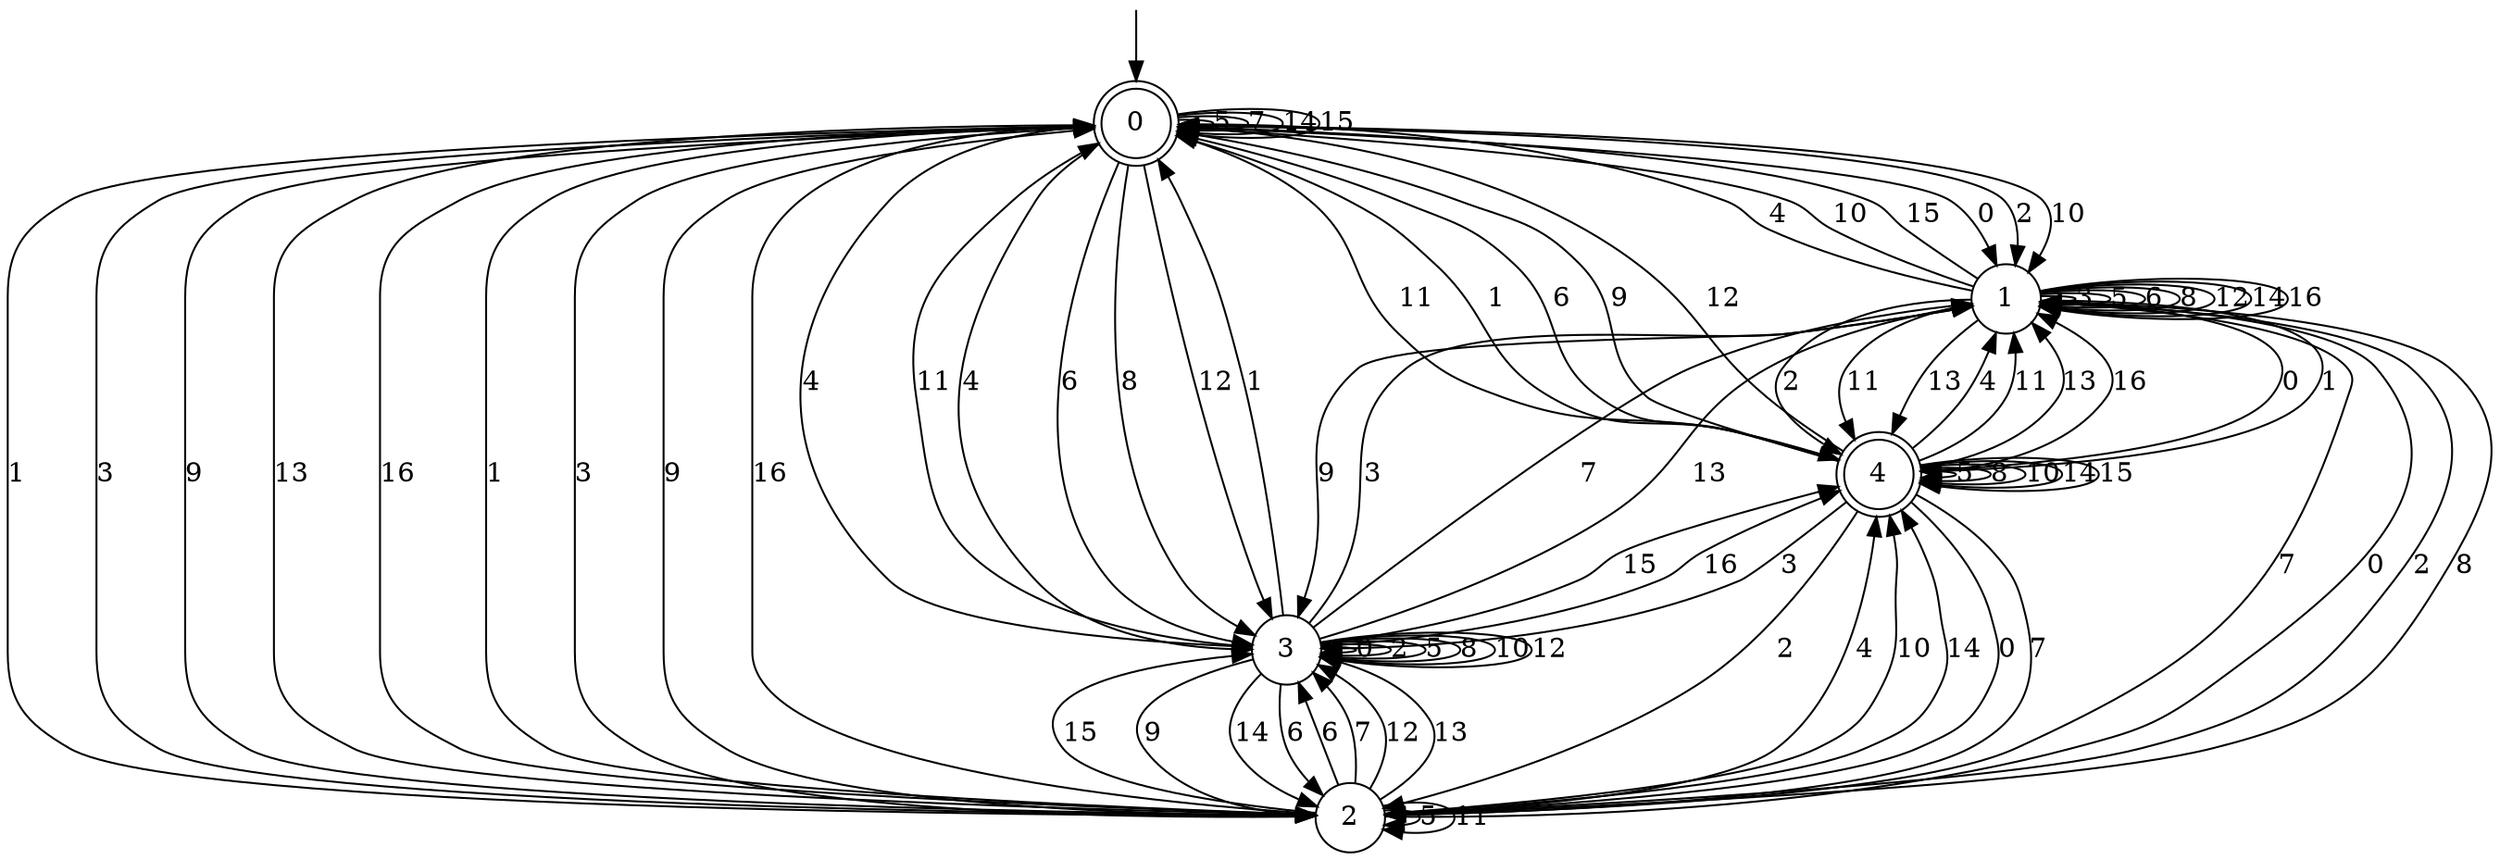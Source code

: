 digraph g {

	s0 [shape="doublecircle" label="0"];
	s1 [shape="circle" label="1"];
	s2 [shape="circle" label="2"];
	s3 [shape="circle" label="3"];
	s4 [shape="doublecircle" label="4"];
	s0 -> s1 [label="0"];
	s0 -> s2 [label="1"];
	s0 -> s1 [label="2"];
	s0 -> s2 [label="3"];
	s0 -> s3 [label="4"];
	s0 -> s0 [label="5"];
	s0 -> s3 [label="6"];
	s0 -> s0 [label="7"];
	s0 -> s3 [label="8"];
	s0 -> s2 [label="9"];
	s0 -> s1 [label="10"];
	s0 -> s4 [label="11"];
	s0 -> s3 [label="12"];
	s0 -> s2 [label="13"];
	s0 -> s0 [label="14"];
	s0 -> s0 [label="15"];
	s0 -> s2 [label="16"];
	s1 -> s4 [label="0"];
	s1 -> s4 [label="1"];
	s1 -> s4 [label="2"];
	s1 -> s1 [label="3"];
	s1 -> s0 [label="4"];
	s1 -> s1 [label="5"];
	s1 -> s1 [label="6"];
	s1 -> s2 [label="7"];
	s1 -> s1 [label="8"];
	s1 -> s3 [label="9"];
	s1 -> s0 [label="10"];
	s1 -> s4 [label="11"];
	s1 -> s1 [label="12"];
	s1 -> s4 [label="13"];
	s1 -> s1 [label="14"];
	s1 -> s0 [label="15"];
	s1 -> s1 [label="16"];
	s2 -> s1 [label="0"];
	s2 -> s0 [label="1"];
	s2 -> s1 [label="2"];
	s2 -> s0 [label="3"];
	s2 -> s4 [label="4"];
	s2 -> s2 [label="5"];
	s2 -> s3 [label="6"];
	s2 -> s3 [label="7"];
	s2 -> s1 [label="8"];
	s2 -> s0 [label="9"];
	s2 -> s4 [label="10"];
	s2 -> s2 [label="11"];
	s2 -> s3 [label="12"];
	s2 -> s3 [label="13"];
	s2 -> s4 [label="14"];
	s2 -> s3 [label="15"];
	s2 -> s0 [label="16"];
	s3 -> s3 [label="0"];
	s3 -> s0 [label="1"];
	s3 -> s3 [label="2"];
	s3 -> s1 [label="3"];
	s3 -> s0 [label="4"];
	s3 -> s3 [label="5"];
	s3 -> s2 [label="6"];
	s3 -> s1 [label="7"];
	s3 -> s3 [label="8"];
	s3 -> s2 [label="9"];
	s3 -> s3 [label="10"];
	s3 -> s0 [label="11"];
	s3 -> s3 [label="12"];
	s3 -> s1 [label="13"];
	s3 -> s2 [label="14"];
	s3 -> s4 [label="15"];
	s3 -> s4 [label="16"];
	s4 -> s2 [label="0"];
	s4 -> s0 [label="1"];
	s4 -> s2 [label="2"];
	s4 -> s3 [label="3"];
	s4 -> s1 [label="4"];
	s4 -> s4 [label="5"];
	s4 -> s0 [label="6"];
	s4 -> s2 [label="7"];
	s4 -> s4 [label="8"];
	s4 -> s0 [label="9"];
	s4 -> s4 [label="10"];
	s4 -> s1 [label="11"];
	s4 -> s0 [label="12"];
	s4 -> s1 [label="13"];
	s4 -> s4 [label="14"];
	s4 -> s4 [label="15"];
	s4 -> s1 [label="16"];

__start0 [label="" shape="none" width="0" height="0"];
__start0 -> s0;

}
